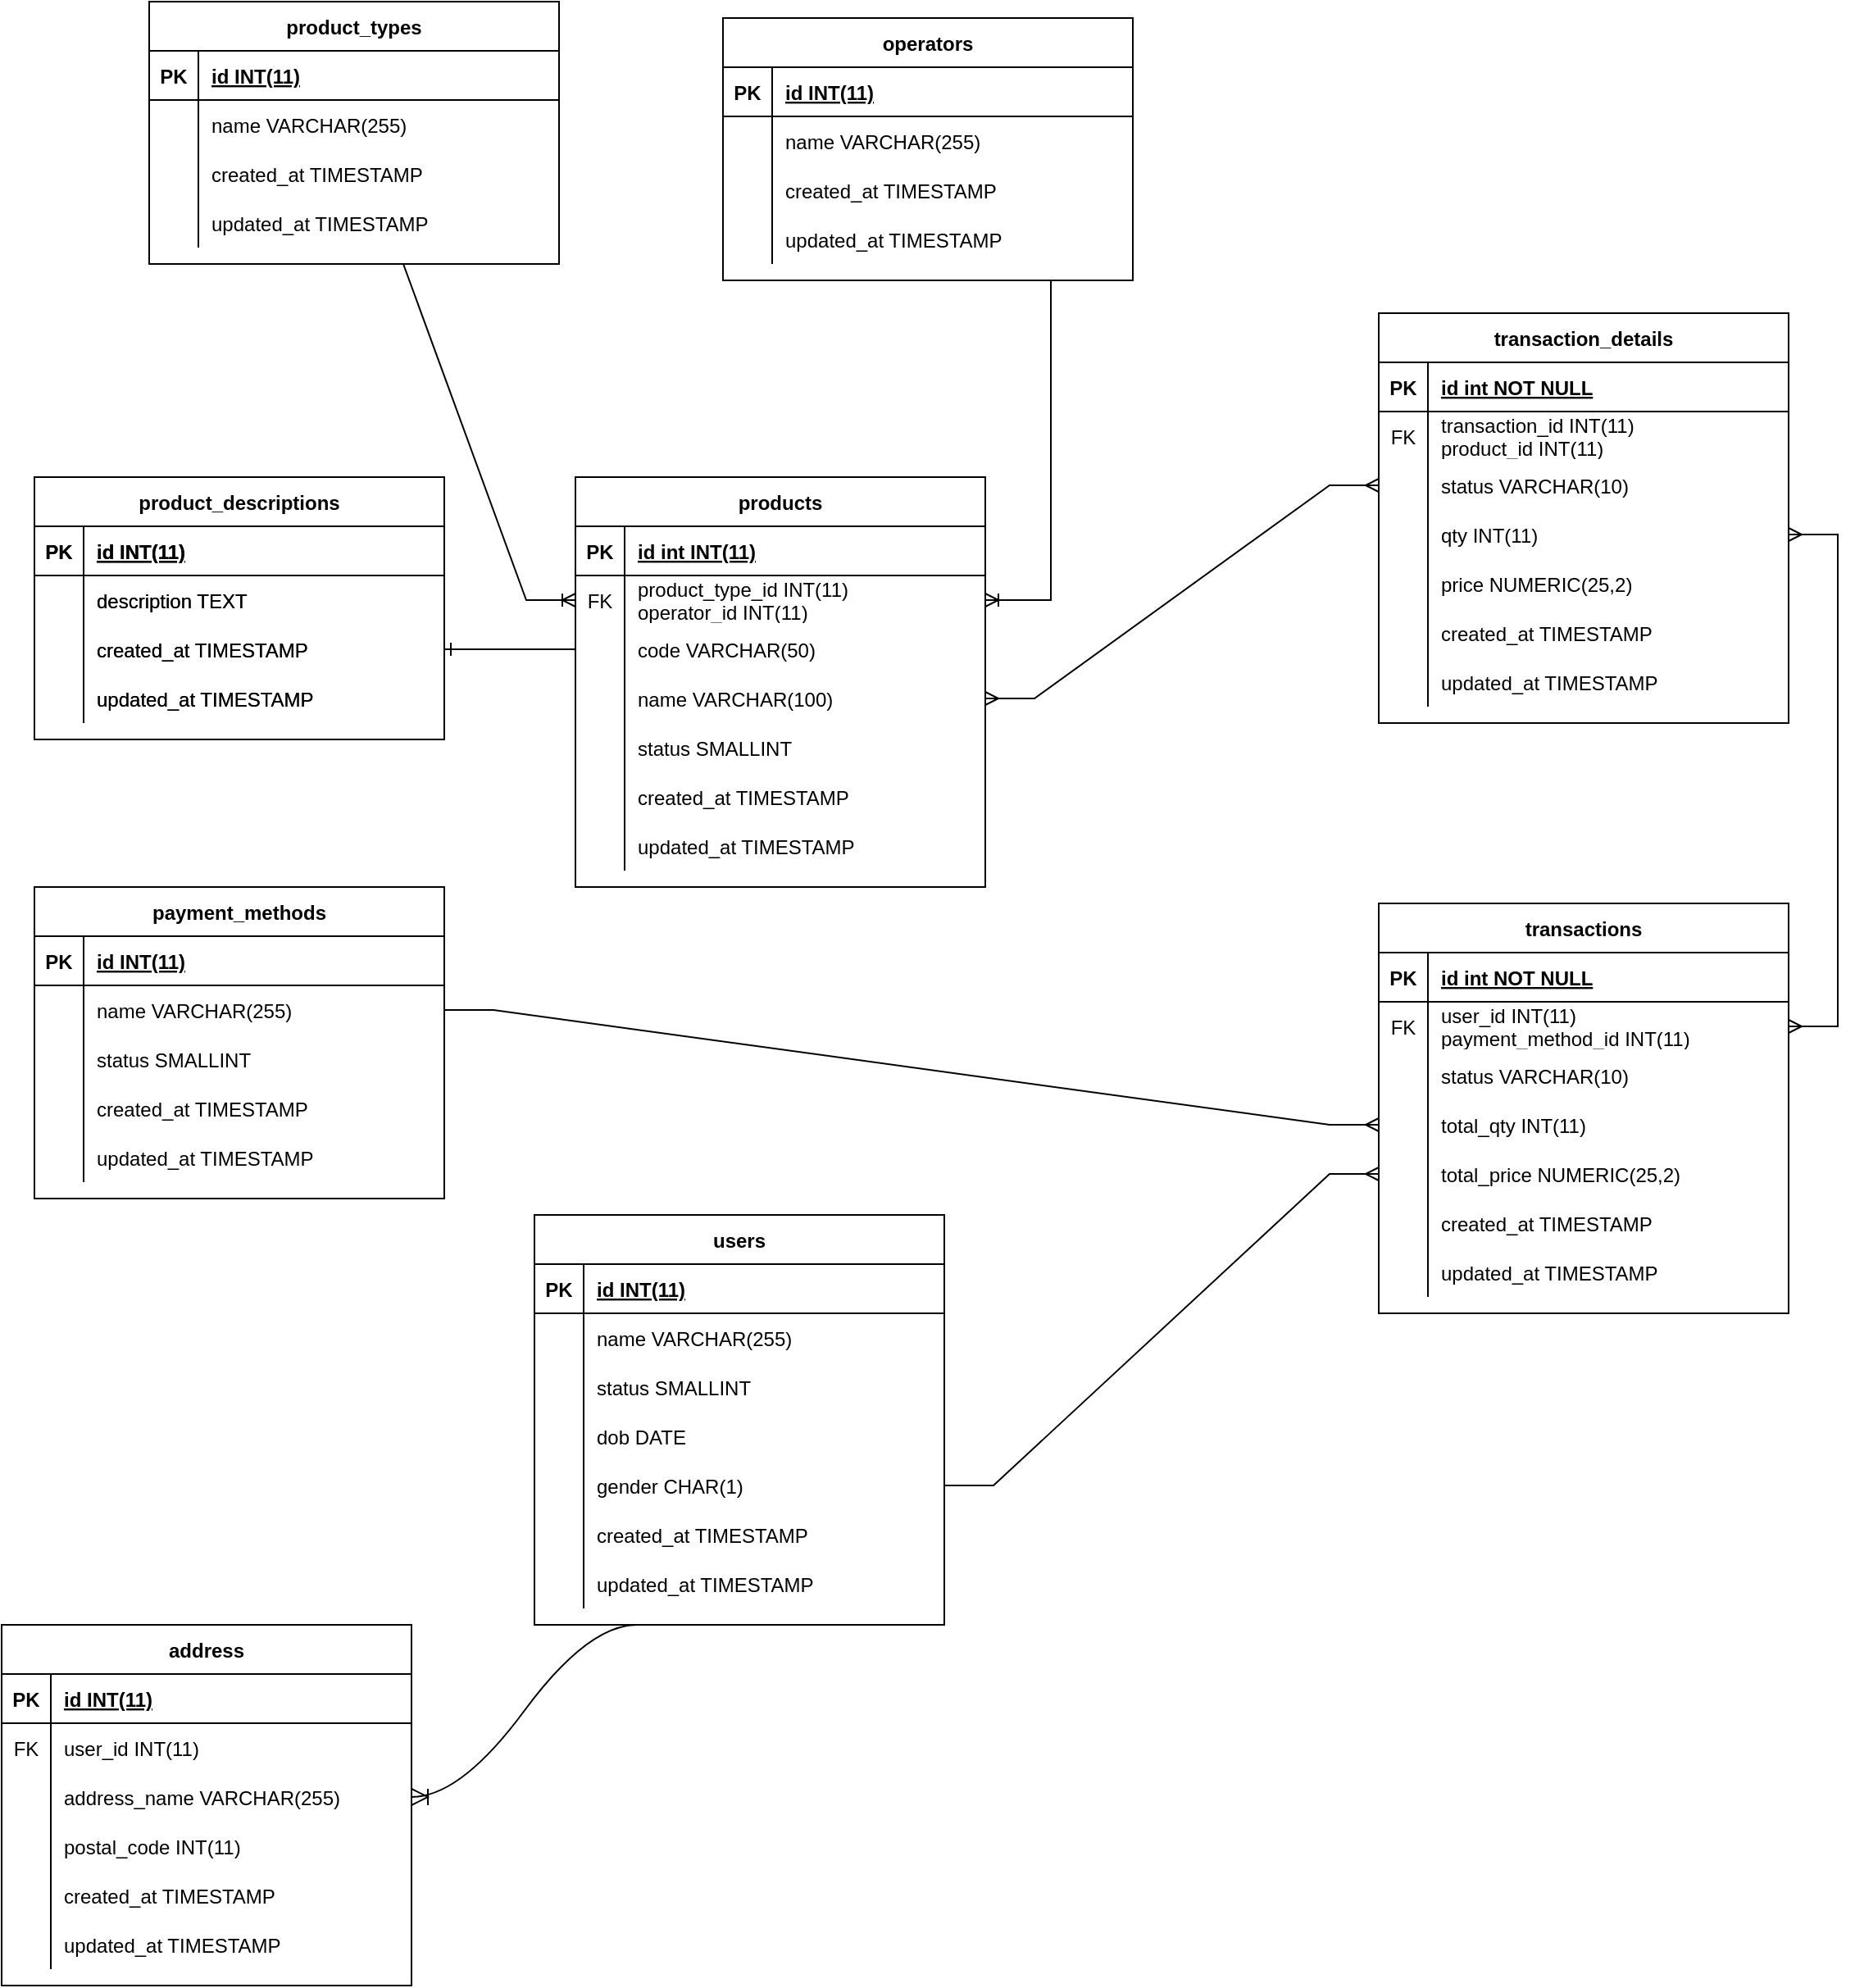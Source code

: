 <mxfile version="21.0.6" type="device"><diagram id="R2lEEEUBdFMjLlhIrx00" name="Page-1"><mxGraphModel dx="2022" dy="2333" grid="1" gridSize="10" guides="1" tooltips="1" connect="1" arrows="1" fold="1" page="1" pageScale="1" pageWidth="850" pageHeight="1100" math="0" shadow="0" extFonts="Permanent Marker^https://fonts.googleapis.com/css?family=Permanent+Marker"><root><mxCell id="0"/><mxCell id="1" parent="0"/><mxCell id="C-vyLk0tnHw3VtMMgP7b-2" value="products" style="shape=table;startSize=30;container=1;collapsible=1;childLayout=tableLayout;fixedRows=1;rowLines=0;fontStyle=1;align=center;resizeLast=1;" parent="1" vertex="1"><mxGeometry x="450" y="120" width="250" height="250" as="geometry"/></mxCell><mxCell id="C-vyLk0tnHw3VtMMgP7b-3" value="" style="shape=partialRectangle;collapsible=0;dropTarget=0;pointerEvents=0;fillColor=none;points=[[0,0.5],[1,0.5]];portConstraint=eastwest;top=0;left=0;right=0;bottom=1;" parent="C-vyLk0tnHw3VtMMgP7b-2" vertex="1"><mxGeometry y="30" width="250" height="30" as="geometry"/></mxCell><mxCell id="C-vyLk0tnHw3VtMMgP7b-4" value="PK" style="shape=partialRectangle;overflow=hidden;connectable=0;fillColor=none;top=0;left=0;bottom=0;right=0;fontStyle=1;" parent="C-vyLk0tnHw3VtMMgP7b-3" vertex="1"><mxGeometry width="30" height="30" as="geometry"><mxRectangle width="30" height="30" as="alternateBounds"/></mxGeometry></mxCell><mxCell id="C-vyLk0tnHw3VtMMgP7b-5" value="id int INT(11)" style="shape=partialRectangle;overflow=hidden;connectable=0;fillColor=none;top=0;left=0;bottom=0;right=0;align=left;spacingLeft=6;fontStyle=5;" parent="C-vyLk0tnHw3VtMMgP7b-3" vertex="1"><mxGeometry x="30" width="220" height="30" as="geometry"><mxRectangle width="220" height="30" as="alternateBounds"/></mxGeometry></mxCell><mxCell id="C-vyLk0tnHw3VtMMgP7b-6" value="" style="shape=partialRectangle;collapsible=0;dropTarget=0;pointerEvents=0;fillColor=none;points=[[0,0.5],[1,0.5]];portConstraint=eastwest;top=0;left=0;right=0;bottom=0;" parent="C-vyLk0tnHw3VtMMgP7b-2" vertex="1"><mxGeometry y="60" width="250" height="30" as="geometry"/></mxCell><mxCell id="C-vyLk0tnHw3VtMMgP7b-7" value="FK" style="shape=partialRectangle;overflow=hidden;connectable=0;fillColor=none;top=0;left=0;bottom=0;right=0;" parent="C-vyLk0tnHw3VtMMgP7b-6" vertex="1"><mxGeometry width="30" height="30" as="geometry"><mxRectangle width="30" height="30" as="alternateBounds"/></mxGeometry></mxCell><mxCell id="C-vyLk0tnHw3VtMMgP7b-8" value="product_type_id INT(11)&#10;operator_id INT(11)" style="shape=partialRectangle;overflow=hidden;connectable=0;fillColor=none;top=0;left=0;bottom=0;right=0;align=left;spacingLeft=6;" parent="C-vyLk0tnHw3VtMMgP7b-6" vertex="1"><mxGeometry x="30" width="220" height="30" as="geometry"><mxRectangle width="220" height="30" as="alternateBounds"/></mxGeometry></mxCell><mxCell id="C-vyLk0tnHw3VtMMgP7b-9" value="" style="shape=partialRectangle;collapsible=0;dropTarget=0;pointerEvents=0;fillColor=none;points=[[0,0.5],[1,0.5]];portConstraint=eastwest;top=0;left=0;right=0;bottom=0;" parent="C-vyLk0tnHw3VtMMgP7b-2" vertex="1"><mxGeometry y="90" width="250" height="30" as="geometry"/></mxCell><mxCell id="C-vyLk0tnHw3VtMMgP7b-10" value="" style="shape=partialRectangle;overflow=hidden;connectable=0;fillColor=none;top=0;left=0;bottom=0;right=0;" parent="C-vyLk0tnHw3VtMMgP7b-9" vertex="1"><mxGeometry width="30" height="30" as="geometry"><mxRectangle width="30" height="30" as="alternateBounds"/></mxGeometry></mxCell><mxCell id="C-vyLk0tnHw3VtMMgP7b-11" value="code VARCHAR(50)" style="shape=partialRectangle;overflow=hidden;connectable=0;fillColor=none;top=0;left=0;bottom=0;right=0;align=left;spacingLeft=6;" parent="C-vyLk0tnHw3VtMMgP7b-9" vertex="1"><mxGeometry x="30" width="220" height="30" as="geometry"><mxRectangle width="220" height="30" as="alternateBounds"/></mxGeometry></mxCell><mxCell id="m63jdXTZW_PygzfZSL4c-1" value="" style="shape=partialRectangle;collapsible=0;dropTarget=0;pointerEvents=0;fillColor=none;points=[[0,0.5],[1,0.5]];portConstraint=eastwest;top=0;left=0;right=0;bottom=0;" parent="C-vyLk0tnHw3VtMMgP7b-2" vertex="1"><mxGeometry y="120" width="250" height="30" as="geometry"/></mxCell><mxCell id="m63jdXTZW_PygzfZSL4c-2" value="" style="shape=partialRectangle;overflow=hidden;connectable=0;fillColor=none;top=0;left=0;bottom=0;right=0;" parent="m63jdXTZW_PygzfZSL4c-1" vertex="1"><mxGeometry width="30" height="30" as="geometry"><mxRectangle width="30" height="30" as="alternateBounds"/></mxGeometry></mxCell><mxCell id="m63jdXTZW_PygzfZSL4c-3" value="name VARCHAR(100)" style="shape=partialRectangle;overflow=hidden;connectable=0;fillColor=none;top=0;left=0;bottom=0;right=0;align=left;spacingLeft=6;" parent="m63jdXTZW_PygzfZSL4c-1" vertex="1"><mxGeometry x="30" width="220" height="30" as="geometry"><mxRectangle width="220" height="30" as="alternateBounds"/></mxGeometry></mxCell><mxCell id="m63jdXTZW_PygzfZSL4c-18" value="" style="shape=partialRectangle;collapsible=0;dropTarget=0;pointerEvents=0;fillColor=none;points=[[0,0.5],[1,0.5]];portConstraint=eastwest;top=0;left=0;right=0;bottom=0;" parent="C-vyLk0tnHw3VtMMgP7b-2" vertex="1"><mxGeometry y="150" width="250" height="30" as="geometry"/></mxCell><mxCell id="m63jdXTZW_PygzfZSL4c-19" value="" style="shape=partialRectangle;overflow=hidden;connectable=0;fillColor=none;top=0;left=0;bottom=0;right=0;" parent="m63jdXTZW_PygzfZSL4c-18" vertex="1"><mxGeometry width="30" height="30" as="geometry"><mxRectangle width="30" height="30" as="alternateBounds"/></mxGeometry></mxCell><mxCell id="m63jdXTZW_PygzfZSL4c-20" value="status SMALLINT" style="shape=partialRectangle;overflow=hidden;connectable=0;fillColor=none;top=0;left=0;bottom=0;right=0;align=left;spacingLeft=6;" parent="m63jdXTZW_PygzfZSL4c-18" vertex="1"><mxGeometry x="30" width="220" height="30" as="geometry"><mxRectangle width="220" height="30" as="alternateBounds"/></mxGeometry></mxCell><mxCell id="m63jdXTZW_PygzfZSL4c-21" value="" style="shape=partialRectangle;collapsible=0;dropTarget=0;pointerEvents=0;fillColor=none;points=[[0,0.5],[1,0.5]];portConstraint=eastwest;top=0;left=0;right=0;bottom=0;" parent="C-vyLk0tnHw3VtMMgP7b-2" vertex="1"><mxGeometry y="180" width="250" height="30" as="geometry"/></mxCell><mxCell id="m63jdXTZW_PygzfZSL4c-22" value="" style="shape=partialRectangle;overflow=hidden;connectable=0;fillColor=none;top=0;left=0;bottom=0;right=0;" parent="m63jdXTZW_PygzfZSL4c-21" vertex="1"><mxGeometry width="30" height="30" as="geometry"><mxRectangle width="30" height="30" as="alternateBounds"/></mxGeometry></mxCell><mxCell id="m63jdXTZW_PygzfZSL4c-23" value="created_at TIMESTAMP" style="shape=partialRectangle;overflow=hidden;connectable=0;fillColor=none;top=0;left=0;bottom=0;right=0;align=left;spacingLeft=6;" parent="m63jdXTZW_PygzfZSL4c-21" vertex="1"><mxGeometry x="30" width="220" height="30" as="geometry"><mxRectangle width="220" height="30" as="alternateBounds"/></mxGeometry></mxCell><mxCell id="WeLAeHyyljzHshndqSkq-86" value="" style="shape=partialRectangle;collapsible=0;dropTarget=0;pointerEvents=0;fillColor=none;points=[[0,0.5],[1,0.5]];portConstraint=eastwest;top=0;left=0;right=0;bottom=0;" parent="C-vyLk0tnHw3VtMMgP7b-2" vertex="1"><mxGeometry y="210" width="250" height="30" as="geometry"/></mxCell><mxCell id="WeLAeHyyljzHshndqSkq-87" value="" style="shape=partialRectangle;overflow=hidden;connectable=0;fillColor=none;top=0;left=0;bottom=0;right=0;" parent="WeLAeHyyljzHshndqSkq-86" vertex="1"><mxGeometry width="30" height="30" as="geometry"><mxRectangle width="30" height="30" as="alternateBounds"/></mxGeometry></mxCell><mxCell id="WeLAeHyyljzHshndqSkq-88" value="updated_at TIMESTAMP" style="shape=partialRectangle;overflow=hidden;connectable=0;fillColor=none;top=0;left=0;bottom=0;right=0;align=left;spacingLeft=6;" parent="WeLAeHyyljzHshndqSkq-86" vertex="1"><mxGeometry x="30" width="220" height="30" as="geometry"><mxRectangle width="220" height="30" as="alternateBounds"/></mxGeometry></mxCell><mxCell id="C-vyLk0tnHw3VtMMgP7b-23" value="product_descriptions" style="shape=table;startSize=30;container=1;collapsible=1;childLayout=tableLayout;fixedRows=1;rowLines=0;fontStyle=1;align=center;resizeLast=1;" parent="1" vertex="1"><mxGeometry x="120" y="120" width="250" height="160" as="geometry"/></mxCell><mxCell id="C-vyLk0tnHw3VtMMgP7b-24" value="" style="shape=partialRectangle;collapsible=0;dropTarget=0;pointerEvents=0;fillColor=none;points=[[0,0.5],[1,0.5]];portConstraint=eastwest;top=0;left=0;right=0;bottom=1;" parent="C-vyLk0tnHw3VtMMgP7b-23" vertex="1"><mxGeometry y="30" width="250" height="30" as="geometry"/></mxCell><mxCell id="C-vyLk0tnHw3VtMMgP7b-25" value="PK" style="shape=partialRectangle;overflow=hidden;connectable=0;fillColor=none;top=0;left=0;bottom=0;right=0;fontStyle=1;" parent="C-vyLk0tnHw3VtMMgP7b-24" vertex="1"><mxGeometry width="30" height="30" as="geometry"><mxRectangle width="30" height="30" as="alternateBounds"/></mxGeometry></mxCell><mxCell id="C-vyLk0tnHw3VtMMgP7b-26" value="id INT(11)" style="shape=partialRectangle;overflow=hidden;connectable=0;fillColor=none;top=0;left=0;bottom=0;right=0;align=left;spacingLeft=6;fontStyle=5;" parent="C-vyLk0tnHw3VtMMgP7b-24" vertex="1"><mxGeometry x="30" width="220" height="30" as="geometry"><mxRectangle width="220" height="30" as="alternateBounds"/></mxGeometry></mxCell><mxCell id="C-vyLk0tnHw3VtMMgP7b-27" value="" style="shape=partialRectangle;collapsible=0;dropTarget=0;pointerEvents=0;fillColor=none;points=[[0,0.5],[1,0.5]];portConstraint=eastwest;top=0;left=0;right=0;bottom=0;" parent="C-vyLk0tnHw3VtMMgP7b-23" vertex="1"><mxGeometry y="60" width="250" height="30" as="geometry"/></mxCell><mxCell id="C-vyLk0tnHw3VtMMgP7b-28" value="" style="shape=partialRectangle;overflow=hidden;connectable=0;fillColor=none;top=0;left=0;bottom=0;right=0;" parent="C-vyLk0tnHw3VtMMgP7b-27" vertex="1"><mxGeometry width="30" height="30" as="geometry"><mxRectangle width="30" height="30" as="alternateBounds"/></mxGeometry></mxCell><mxCell id="C-vyLk0tnHw3VtMMgP7b-29" value="description TEXT" style="shape=partialRectangle;overflow=hidden;connectable=0;fillColor=none;top=0;left=0;bottom=0;right=0;align=left;spacingLeft=6;" parent="C-vyLk0tnHw3VtMMgP7b-27" vertex="1"><mxGeometry x="30" width="220" height="30" as="geometry"><mxRectangle width="220" height="30" as="alternateBounds"/></mxGeometry></mxCell><mxCell id="WeLAeHyyljzHshndqSkq-1" value="" style="shape=partialRectangle;collapsible=0;dropTarget=0;pointerEvents=0;fillColor=none;points=[[0,0.5],[1,0.5]];portConstraint=eastwest;top=0;left=0;right=0;bottom=0;" parent="C-vyLk0tnHw3VtMMgP7b-23" vertex="1"><mxGeometry y="90" width="250" height="30" as="geometry"/></mxCell><mxCell id="WeLAeHyyljzHshndqSkq-2" value="" style="shape=partialRectangle;overflow=hidden;connectable=0;fillColor=none;top=0;left=0;bottom=0;right=0;" parent="WeLAeHyyljzHshndqSkq-1" vertex="1"><mxGeometry width="30" height="30" as="geometry"><mxRectangle width="30" height="30" as="alternateBounds"/></mxGeometry></mxCell><mxCell id="WeLAeHyyljzHshndqSkq-3" value="created_at TIMESTAMP" style="shape=partialRectangle;overflow=hidden;connectable=0;fillColor=none;top=0;left=0;bottom=0;right=0;align=left;spacingLeft=6;" parent="WeLAeHyyljzHshndqSkq-1" vertex="1"><mxGeometry x="30" width="220" height="30" as="geometry"><mxRectangle width="220" height="30" as="alternateBounds"/></mxGeometry></mxCell><mxCell id="WeLAeHyyljzHshndqSkq-4" value="" style="shape=partialRectangle;collapsible=0;dropTarget=0;pointerEvents=0;fillColor=none;points=[[0,0.5],[1,0.5]];portConstraint=eastwest;top=0;left=0;right=0;bottom=0;" parent="C-vyLk0tnHw3VtMMgP7b-23" vertex="1"><mxGeometry y="120" width="250" height="30" as="geometry"/></mxCell><mxCell id="WeLAeHyyljzHshndqSkq-5" value="" style="shape=partialRectangle;overflow=hidden;connectable=0;fillColor=none;top=0;left=0;bottom=0;right=0;" parent="WeLAeHyyljzHshndqSkq-4" vertex="1"><mxGeometry width="30" height="30" as="geometry"><mxRectangle width="30" height="30" as="alternateBounds"/></mxGeometry></mxCell><mxCell id="WeLAeHyyljzHshndqSkq-6" value="updated_at TIMESTAMP" style="shape=partialRectangle;overflow=hidden;connectable=0;fillColor=none;top=0;left=0;bottom=0;right=0;align=left;spacingLeft=6;" parent="WeLAeHyyljzHshndqSkq-4" vertex="1"><mxGeometry x="30" width="220" height="30" as="geometry"><mxRectangle width="220" height="30" as="alternateBounds"/></mxGeometry></mxCell><mxCell id="WeLAeHyyljzHshndqSkq-8" value="" style="edgeStyle=entityRelationEdgeStyle;fontSize=12;html=1;endArrow=ERone;endFill=1;rounded=0;exitX=0;exitY=0.5;exitDx=0;exitDy=0;entryX=1;entryY=0.5;entryDx=0;entryDy=0;" parent="1" source="C-vyLk0tnHw3VtMMgP7b-9" target="WeLAeHyyljzHshndqSkq-1" edge="1"><mxGeometry width="100" height="100" relative="1" as="geometry"><mxPoint x="370" y="340" as="sourcePoint"/><mxPoint x="470" y="240" as="targetPoint"/></mxGeometry></mxCell><mxCell id="WeLAeHyyljzHshndqSkq-9" value="product_types" style="shape=table;startSize=30;container=1;collapsible=1;childLayout=tableLayout;fixedRows=1;rowLines=0;fontStyle=1;align=center;resizeLast=1;" parent="1" vertex="1"><mxGeometry x="190" y="-170" width="250" height="160" as="geometry"/></mxCell><mxCell id="WeLAeHyyljzHshndqSkq-10" value="" style="shape=partialRectangle;collapsible=0;dropTarget=0;pointerEvents=0;fillColor=none;points=[[0,0.5],[1,0.5]];portConstraint=eastwest;top=0;left=0;right=0;bottom=1;" parent="WeLAeHyyljzHshndqSkq-9" vertex="1"><mxGeometry y="30" width="250" height="30" as="geometry"/></mxCell><mxCell id="WeLAeHyyljzHshndqSkq-11" value="PK" style="shape=partialRectangle;overflow=hidden;connectable=0;fillColor=none;top=0;left=0;bottom=0;right=0;fontStyle=1;" parent="WeLAeHyyljzHshndqSkq-10" vertex="1"><mxGeometry width="30" height="30" as="geometry"><mxRectangle width="30" height="30" as="alternateBounds"/></mxGeometry></mxCell><mxCell id="WeLAeHyyljzHshndqSkq-12" value="id INT(11)" style="shape=partialRectangle;overflow=hidden;connectable=0;fillColor=none;top=0;left=0;bottom=0;right=0;align=left;spacingLeft=6;fontStyle=5;" parent="WeLAeHyyljzHshndqSkq-10" vertex="1"><mxGeometry x="30" width="220" height="30" as="geometry"><mxRectangle width="220" height="30" as="alternateBounds"/></mxGeometry></mxCell><mxCell id="WeLAeHyyljzHshndqSkq-13" value="" style="shape=partialRectangle;collapsible=0;dropTarget=0;pointerEvents=0;fillColor=none;points=[[0,0.5],[1,0.5]];portConstraint=eastwest;top=0;left=0;right=0;bottom=0;" parent="WeLAeHyyljzHshndqSkq-9" vertex="1"><mxGeometry y="60" width="250" height="30" as="geometry"/></mxCell><mxCell id="WeLAeHyyljzHshndqSkq-14" value="" style="shape=partialRectangle;overflow=hidden;connectable=0;fillColor=none;top=0;left=0;bottom=0;right=0;" parent="WeLAeHyyljzHshndqSkq-13" vertex="1"><mxGeometry width="30" height="30" as="geometry"><mxRectangle width="30" height="30" as="alternateBounds"/></mxGeometry></mxCell><mxCell id="WeLAeHyyljzHshndqSkq-15" value="name VARCHAR(255)" style="shape=partialRectangle;overflow=hidden;connectable=0;fillColor=none;top=0;left=0;bottom=0;right=0;align=left;spacingLeft=6;" parent="WeLAeHyyljzHshndqSkq-13" vertex="1"><mxGeometry x="30" width="220" height="30" as="geometry"><mxRectangle width="220" height="30" as="alternateBounds"/></mxGeometry></mxCell><mxCell id="WeLAeHyyljzHshndqSkq-16" value="" style="shape=partialRectangle;collapsible=0;dropTarget=0;pointerEvents=0;fillColor=none;points=[[0,0.5],[1,0.5]];portConstraint=eastwest;top=0;left=0;right=0;bottom=0;" parent="WeLAeHyyljzHshndqSkq-9" vertex="1"><mxGeometry y="90" width="250" height="30" as="geometry"/></mxCell><mxCell id="WeLAeHyyljzHshndqSkq-17" value="" style="shape=partialRectangle;overflow=hidden;connectable=0;fillColor=none;top=0;left=0;bottom=0;right=0;" parent="WeLAeHyyljzHshndqSkq-16" vertex="1"><mxGeometry width="30" height="30" as="geometry"><mxRectangle width="30" height="30" as="alternateBounds"/></mxGeometry></mxCell><mxCell id="WeLAeHyyljzHshndqSkq-18" value="created_at TIMESTAMP" style="shape=partialRectangle;overflow=hidden;connectable=0;fillColor=none;top=0;left=0;bottom=0;right=0;align=left;spacingLeft=6;" parent="WeLAeHyyljzHshndqSkq-16" vertex="1"><mxGeometry x="30" width="220" height="30" as="geometry"><mxRectangle width="220" height="30" as="alternateBounds"/></mxGeometry></mxCell><mxCell id="WeLAeHyyljzHshndqSkq-19" value="" style="shape=partialRectangle;collapsible=0;dropTarget=0;pointerEvents=0;fillColor=none;points=[[0,0.5],[1,0.5]];portConstraint=eastwest;top=0;left=0;right=0;bottom=0;" parent="WeLAeHyyljzHshndqSkq-9" vertex="1"><mxGeometry y="120" width="250" height="30" as="geometry"/></mxCell><mxCell id="WeLAeHyyljzHshndqSkq-20" value="" style="shape=partialRectangle;overflow=hidden;connectable=0;fillColor=none;top=0;left=0;bottom=0;right=0;" parent="WeLAeHyyljzHshndqSkq-19" vertex="1"><mxGeometry width="30" height="30" as="geometry"><mxRectangle width="30" height="30" as="alternateBounds"/></mxGeometry></mxCell><mxCell id="WeLAeHyyljzHshndqSkq-21" value="updated_at TIMESTAMP" style="shape=partialRectangle;overflow=hidden;connectable=0;fillColor=none;top=0;left=0;bottom=0;right=0;align=left;spacingLeft=6;" parent="WeLAeHyyljzHshndqSkq-19" vertex="1"><mxGeometry x="30" width="220" height="30" as="geometry"><mxRectangle width="220" height="30" as="alternateBounds"/></mxGeometry></mxCell><mxCell id="WeLAeHyyljzHshndqSkq-24" value="" style="edgeStyle=entityRelationEdgeStyle;fontSize=12;html=1;endArrow=ERoneToMany;rounded=0;entryX=0;entryY=0.5;entryDx=0;entryDy=0;exitX=0.5;exitY=1;exitDx=0;exitDy=0;" parent="1" source="WeLAeHyyljzHshndqSkq-9" target="C-vyLk0tnHw3VtMMgP7b-6" edge="1"><mxGeometry width="100" height="100" relative="1" as="geometry"><mxPoint x="390" y="40" as="sourcePoint"/><mxPoint x="620" y="100" as="targetPoint"/></mxGeometry></mxCell><mxCell id="WeLAeHyyljzHshndqSkq-26" value="operators" style="shape=table;startSize=30;container=1;collapsible=1;childLayout=tableLayout;fixedRows=1;rowLines=0;fontStyle=1;align=center;resizeLast=1;" parent="1" vertex="1"><mxGeometry x="540" y="-160" width="250" height="160" as="geometry"/></mxCell><mxCell id="WeLAeHyyljzHshndqSkq-27" value="" style="shape=partialRectangle;collapsible=0;dropTarget=0;pointerEvents=0;fillColor=none;points=[[0,0.5],[1,0.5]];portConstraint=eastwest;top=0;left=0;right=0;bottom=1;" parent="WeLAeHyyljzHshndqSkq-26" vertex="1"><mxGeometry y="30" width="250" height="30" as="geometry"/></mxCell><mxCell id="WeLAeHyyljzHshndqSkq-28" value="PK" style="shape=partialRectangle;overflow=hidden;connectable=0;fillColor=none;top=0;left=0;bottom=0;right=0;fontStyle=1;" parent="WeLAeHyyljzHshndqSkq-27" vertex="1"><mxGeometry width="30" height="30" as="geometry"><mxRectangle width="30" height="30" as="alternateBounds"/></mxGeometry></mxCell><mxCell id="WeLAeHyyljzHshndqSkq-29" value="id INT(11)" style="shape=partialRectangle;overflow=hidden;connectable=0;fillColor=none;top=0;left=0;bottom=0;right=0;align=left;spacingLeft=6;fontStyle=5;" parent="WeLAeHyyljzHshndqSkq-27" vertex="1"><mxGeometry x="30" width="220" height="30" as="geometry"><mxRectangle width="220" height="30" as="alternateBounds"/></mxGeometry></mxCell><mxCell id="WeLAeHyyljzHshndqSkq-30" value="" style="shape=partialRectangle;collapsible=0;dropTarget=0;pointerEvents=0;fillColor=none;points=[[0,0.5],[1,0.5]];portConstraint=eastwest;top=0;left=0;right=0;bottom=0;" parent="WeLAeHyyljzHshndqSkq-26" vertex="1"><mxGeometry y="60" width="250" height="30" as="geometry"/></mxCell><mxCell id="WeLAeHyyljzHshndqSkq-31" value="" style="shape=partialRectangle;overflow=hidden;connectable=0;fillColor=none;top=0;left=0;bottom=0;right=0;" parent="WeLAeHyyljzHshndqSkq-30" vertex="1"><mxGeometry width="30" height="30" as="geometry"><mxRectangle width="30" height="30" as="alternateBounds"/></mxGeometry></mxCell><mxCell id="WeLAeHyyljzHshndqSkq-32" value="name VARCHAR(255)" style="shape=partialRectangle;overflow=hidden;connectable=0;fillColor=none;top=0;left=0;bottom=0;right=0;align=left;spacingLeft=6;" parent="WeLAeHyyljzHshndqSkq-30" vertex="1"><mxGeometry x="30" width="220" height="30" as="geometry"><mxRectangle width="220" height="30" as="alternateBounds"/></mxGeometry></mxCell><mxCell id="WeLAeHyyljzHshndqSkq-33" value="" style="shape=partialRectangle;collapsible=0;dropTarget=0;pointerEvents=0;fillColor=none;points=[[0,0.5],[1,0.5]];portConstraint=eastwest;top=0;left=0;right=0;bottom=0;" parent="WeLAeHyyljzHshndqSkq-26" vertex="1"><mxGeometry y="90" width="250" height="30" as="geometry"/></mxCell><mxCell id="WeLAeHyyljzHshndqSkq-34" value="" style="shape=partialRectangle;overflow=hidden;connectable=0;fillColor=none;top=0;left=0;bottom=0;right=0;" parent="WeLAeHyyljzHshndqSkq-33" vertex="1"><mxGeometry width="30" height="30" as="geometry"><mxRectangle width="30" height="30" as="alternateBounds"/></mxGeometry></mxCell><mxCell id="WeLAeHyyljzHshndqSkq-35" value="created_at TIMESTAMP" style="shape=partialRectangle;overflow=hidden;connectable=0;fillColor=none;top=0;left=0;bottom=0;right=0;align=left;spacingLeft=6;" parent="WeLAeHyyljzHshndqSkq-33" vertex="1"><mxGeometry x="30" width="220" height="30" as="geometry"><mxRectangle width="220" height="30" as="alternateBounds"/></mxGeometry></mxCell><mxCell id="WeLAeHyyljzHshndqSkq-36" value="" style="shape=partialRectangle;collapsible=0;dropTarget=0;pointerEvents=0;fillColor=none;points=[[0,0.5],[1,0.5]];portConstraint=eastwest;top=0;left=0;right=0;bottom=0;" parent="WeLAeHyyljzHshndqSkq-26" vertex="1"><mxGeometry y="120" width="250" height="30" as="geometry"/></mxCell><mxCell id="WeLAeHyyljzHshndqSkq-37" value="" style="shape=partialRectangle;overflow=hidden;connectable=0;fillColor=none;top=0;left=0;bottom=0;right=0;" parent="WeLAeHyyljzHshndqSkq-36" vertex="1"><mxGeometry width="30" height="30" as="geometry"><mxRectangle width="30" height="30" as="alternateBounds"/></mxGeometry></mxCell><mxCell id="WeLAeHyyljzHshndqSkq-38" value="updated_at TIMESTAMP" style="shape=partialRectangle;overflow=hidden;connectable=0;fillColor=none;top=0;left=0;bottom=0;right=0;align=left;spacingLeft=6;" parent="WeLAeHyyljzHshndqSkq-36" vertex="1"><mxGeometry x="30" width="220" height="30" as="geometry"><mxRectangle width="220" height="30" as="alternateBounds"/></mxGeometry></mxCell><mxCell id="WeLAeHyyljzHshndqSkq-39" value="" style="edgeStyle=entityRelationEdgeStyle;fontSize=12;html=1;endArrow=ERoneToMany;rounded=0;entryX=1;entryY=0.5;entryDx=0;entryDy=0;" parent="1" target="C-vyLk0tnHw3VtMMgP7b-6" edge="1"><mxGeometry width="100" height="100" relative="1" as="geometry"><mxPoint x="710" as="sourcePoint"/><mxPoint x="550" y="40" as="targetPoint"/></mxGeometry></mxCell><mxCell id="WeLAeHyyljzHshndqSkq-40" value="transactions" style="shape=table;startSize=30;container=1;collapsible=1;childLayout=tableLayout;fixedRows=1;rowLines=0;fontStyle=1;align=center;resizeLast=1;" parent="1" vertex="1"><mxGeometry x="940" y="380" width="250" height="250" as="geometry"/></mxCell><mxCell id="WeLAeHyyljzHshndqSkq-41" value="" style="shape=partialRectangle;collapsible=0;dropTarget=0;pointerEvents=0;fillColor=none;points=[[0,0.5],[1,0.5]];portConstraint=eastwest;top=0;left=0;right=0;bottom=1;" parent="WeLAeHyyljzHshndqSkq-40" vertex="1"><mxGeometry y="30" width="250" height="30" as="geometry"/></mxCell><mxCell id="WeLAeHyyljzHshndqSkq-42" value="PK" style="shape=partialRectangle;overflow=hidden;connectable=0;fillColor=none;top=0;left=0;bottom=0;right=0;fontStyle=1;" parent="WeLAeHyyljzHshndqSkq-41" vertex="1"><mxGeometry width="30" height="30" as="geometry"><mxRectangle width="30" height="30" as="alternateBounds"/></mxGeometry></mxCell><mxCell id="WeLAeHyyljzHshndqSkq-43" value="id int NOT NULL" style="shape=partialRectangle;overflow=hidden;connectable=0;fillColor=none;top=0;left=0;bottom=0;right=0;align=left;spacingLeft=6;fontStyle=5;" parent="WeLAeHyyljzHshndqSkq-41" vertex="1"><mxGeometry x="30" width="220" height="30" as="geometry"><mxRectangle width="220" height="30" as="alternateBounds"/></mxGeometry></mxCell><mxCell id="WeLAeHyyljzHshndqSkq-44" value="" style="shape=partialRectangle;collapsible=0;dropTarget=0;pointerEvents=0;fillColor=none;points=[[0,0.5],[1,0.5]];portConstraint=eastwest;top=0;left=0;right=0;bottom=0;" parent="WeLAeHyyljzHshndqSkq-40" vertex="1"><mxGeometry y="60" width="250" height="30" as="geometry"/></mxCell><mxCell id="WeLAeHyyljzHshndqSkq-45" value="FK" style="shape=partialRectangle;overflow=hidden;connectable=0;fillColor=none;top=0;left=0;bottom=0;right=0;" parent="WeLAeHyyljzHshndqSkq-44" vertex="1"><mxGeometry width="30" height="30" as="geometry"><mxRectangle width="30" height="30" as="alternateBounds"/></mxGeometry></mxCell><mxCell id="WeLAeHyyljzHshndqSkq-46" value="user_id INT(11)&#10;payment_method_id INT(11)" style="shape=partialRectangle;overflow=hidden;connectable=0;fillColor=none;top=0;left=0;bottom=0;right=0;align=left;spacingLeft=6;" parent="WeLAeHyyljzHshndqSkq-44" vertex="1"><mxGeometry x="30" width="220" height="30" as="geometry"><mxRectangle width="220" height="30" as="alternateBounds"/></mxGeometry></mxCell><mxCell id="WeLAeHyyljzHshndqSkq-47" value="" style="shape=partialRectangle;collapsible=0;dropTarget=0;pointerEvents=0;fillColor=none;points=[[0,0.5],[1,0.5]];portConstraint=eastwest;top=0;left=0;right=0;bottom=0;" parent="WeLAeHyyljzHshndqSkq-40" vertex="1"><mxGeometry y="90" width="250" height="30" as="geometry"/></mxCell><mxCell id="WeLAeHyyljzHshndqSkq-48" value="" style="shape=partialRectangle;overflow=hidden;connectable=0;fillColor=none;top=0;left=0;bottom=0;right=0;" parent="WeLAeHyyljzHshndqSkq-47" vertex="1"><mxGeometry width="30" height="30" as="geometry"><mxRectangle width="30" height="30" as="alternateBounds"/></mxGeometry></mxCell><mxCell id="WeLAeHyyljzHshndqSkq-49" value="status VARCHAR(10)" style="shape=partialRectangle;overflow=hidden;connectable=0;fillColor=none;top=0;left=0;bottom=0;right=0;align=left;spacingLeft=6;" parent="WeLAeHyyljzHshndqSkq-47" vertex="1"><mxGeometry x="30" width="220" height="30" as="geometry"><mxRectangle width="220" height="30" as="alternateBounds"/></mxGeometry></mxCell><mxCell id="WeLAeHyyljzHshndqSkq-59" value="" style="shape=partialRectangle;collapsible=0;dropTarget=0;pointerEvents=0;fillColor=none;points=[[0,0.5],[1,0.5]];portConstraint=eastwest;top=0;left=0;right=0;bottom=0;" parent="WeLAeHyyljzHshndqSkq-40" vertex="1"><mxGeometry y="120" width="250" height="30" as="geometry"/></mxCell><mxCell id="WeLAeHyyljzHshndqSkq-60" value="" style="shape=partialRectangle;overflow=hidden;connectable=0;fillColor=none;top=0;left=0;bottom=0;right=0;" parent="WeLAeHyyljzHshndqSkq-59" vertex="1"><mxGeometry width="30" height="30" as="geometry"><mxRectangle width="30" height="30" as="alternateBounds"/></mxGeometry></mxCell><mxCell id="WeLAeHyyljzHshndqSkq-61" value="total_qty INT(11)" style="shape=partialRectangle;overflow=hidden;connectable=0;fillColor=none;top=0;left=0;bottom=0;right=0;align=left;spacingLeft=6;" parent="WeLAeHyyljzHshndqSkq-59" vertex="1"><mxGeometry x="30" width="220" height="30" as="geometry"><mxRectangle width="220" height="30" as="alternateBounds"/></mxGeometry></mxCell><mxCell id="WeLAeHyyljzHshndqSkq-50" value="" style="shape=partialRectangle;collapsible=0;dropTarget=0;pointerEvents=0;fillColor=none;points=[[0,0.5],[1,0.5]];portConstraint=eastwest;top=0;left=0;right=0;bottom=0;" parent="WeLAeHyyljzHshndqSkq-40" vertex="1"><mxGeometry y="150" width="250" height="30" as="geometry"/></mxCell><mxCell id="WeLAeHyyljzHshndqSkq-51" value="" style="shape=partialRectangle;overflow=hidden;connectable=0;fillColor=none;top=0;left=0;bottom=0;right=0;" parent="WeLAeHyyljzHshndqSkq-50" vertex="1"><mxGeometry width="30" height="30" as="geometry"><mxRectangle width="30" height="30" as="alternateBounds"/></mxGeometry></mxCell><mxCell id="WeLAeHyyljzHshndqSkq-52" value="total_price NUMERIC(25,2)" style="shape=partialRectangle;overflow=hidden;connectable=0;fillColor=none;top=0;left=0;bottom=0;right=0;align=left;spacingLeft=6;" parent="WeLAeHyyljzHshndqSkq-50" vertex="1"><mxGeometry x="30" width="220" height="30" as="geometry"><mxRectangle width="220" height="30" as="alternateBounds"/></mxGeometry></mxCell><mxCell id="WeLAeHyyljzHshndqSkq-53" value="" style="shape=partialRectangle;collapsible=0;dropTarget=0;pointerEvents=0;fillColor=none;points=[[0,0.5],[1,0.5]];portConstraint=eastwest;top=0;left=0;right=0;bottom=0;" parent="WeLAeHyyljzHshndqSkq-40" vertex="1"><mxGeometry y="180" width="250" height="30" as="geometry"/></mxCell><mxCell id="WeLAeHyyljzHshndqSkq-54" value="" style="shape=partialRectangle;overflow=hidden;connectable=0;fillColor=none;top=0;left=0;bottom=0;right=0;" parent="WeLAeHyyljzHshndqSkq-53" vertex="1"><mxGeometry width="30" height="30" as="geometry"><mxRectangle width="30" height="30" as="alternateBounds"/></mxGeometry></mxCell><mxCell id="WeLAeHyyljzHshndqSkq-55" value="created_at TIMESTAMP" style="shape=partialRectangle;overflow=hidden;connectable=0;fillColor=none;top=0;left=0;bottom=0;right=0;align=left;spacingLeft=6;" parent="WeLAeHyyljzHshndqSkq-53" vertex="1"><mxGeometry x="30" width="220" height="30" as="geometry"><mxRectangle width="220" height="30" as="alternateBounds"/></mxGeometry></mxCell><mxCell id="WeLAeHyyljzHshndqSkq-56" value="" style="shape=partialRectangle;collapsible=0;dropTarget=0;pointerEvents=0;fillColor=none;points=[[0,0.5],[1,0.5]];portConstraint=eastwest;top=0;left=0;right=0;bottom=0;" parent="WeLAeHyyljzHshndqSkq-40" vertex="1"><mxGeometry y="210" width="250" height="30" as="geometry"/></mxCell><mxCell id="WeLAeHyyljzHshndqSkq-57" value="" style="shape=partialRectangle;overflow=hidden;connectable=0;fillColor=none;top=0;left=0;bottom=0;right=0;" parent="WeLAeHyyljzHshndqSkq-56" vertex="1"><mxGeometry width="30" height="30" as="geometry"><mxRectangle width="30" height="30" as="alternateBounds"/></mxGeometry></mxCell><mxCell id="WeLAeHyyljzHshndqSkq-58" value="updated_at TIMESTAMP" style="shape=partialRectangle;overflow=hidden;connectable=0;fillColor=none;top=0;left=0;bottom=0;right=0;align=left;spacingLeft=6;" parent="WeLAeHyyljzHshndqSkq-56" vertex="1"><mxGeometry x="30" width="220" height="30" as="geometry"><mxRectangle width="220" height="30" as="alternateBounds"/></mxGeometry></mxCell><mxCell id="WeLAeHyyljzHshndqSkq-68" value="product_descriptions" style="shape=table;startSize=30;container=1;collapsible=1;childLayout=tableLayout;fixedRows=1;rowLines=0;fontStyle=1;align=center;resizeLast=1;" parent="1" vertex="1"><mxGeometry x="120" y="120" width="250" height="160" as="geometry"/></mxCell><mxCell id="WeLAeHyyljzHshndqSkq-69" value="" style="shape=partialRectangle;collapsible=0;dropTarget=0;pointerEvents=0;fillColor=none;points=[[0,0.5],[1,0.5]];portConstraint=eastwest;top=0;left=0;right=0;bottom=1;" parent="WeLAeHyyljzHshndqSkq-68" vertex="1"><mxGeometry y="30" width="250" height="30" as="geometry"/></mxCell><mxCell id="WeLAeHyyljzHshndqSkq-70" value="PK" style="shape=partialRectangle;overflow=hidden;connectable=0;fillColor=none;top=0;left=0;bottom=0;right=0;fontStyle=1;" parent="WeLAeHyyljzHshndqSkq-69" vertex="1"><mxGeometry width="30" height="30" as="geometry"><mxRectangle width="30" height="30" as="alternateBounds"/></mxGeometry></mxCell><mxCell id="WeLAeHyyljzHshndqSkq-71" value="id INT(11)" style="shape=partialRectangle;overflow=hidden;connectable=0;fillColor=none;top=0;left=0;bottom=0;right=0;align=left;spacingLeft=6;fontStyle=5;" parent="WeLAeHyyljzHshndqSkq-69" vertex="1"><mxGeometry x="30" width="220" height="30" as="geometry"><mxRectangle width="220" height="30" as="alternateBounds"/></mxGeometry></mxCell><mxCell id="WeLAeHyyljzHshndqSkq-72" value="" style="shape=partialRectangle;collapsible=0;dropTarget=0;pointerEvents=0;fillColor=none;points=[[0,0.5],[1,0.5]];portConstraint=eastwest;top=0;left=0;right=0;bottom=0;" parent="WeLAeHyyljzHshndqSkq-68" vertex="1"><mxGeometry y="60" width="250" height="30" as="geometry"/></mxCell><mxCell id="WeLAeHyyljzHshndqSkq-73" value="" style="shape=partialRectangle;overflow=hidden;connectable=0;fillColor=none;top=0;left=0;bottom=0;right=0;" parent="WeLAeHyyljzHshndqSkq-72" vertex="1"><mxGeometry width="30" height="30" as="geometry"><mxRectangle width="30" height="30" as="alternateBounds"/></mxGeometry></mxCell><mxCell id="WeLAeHyyljzHshndqSkq-74" value="description TEXT" style="shape=partialRectangle;overflow=hidden;connectable=0;fillColor=none;top=0;left=0;bottom=0;right=0;align=left;spacingLeft=6;" parent="WeLAeHyyljzHshndqSkq-72" vertex="1"><mxGeometry x="30" width="220" height="30" as="geometry"><mxRectangle width="220" height="30" as="alternateBounds"/></mxGeometry></mxCell><mxCell id="WeLAeHyyljzHshndqSkq-75" value="" style="shape=partialRectangle;collapsible=0;dropTarget=0;pointerEvents=0;fillColor=none;points=[[0,0.5],[1,0.5]];portConstraint=eastwest;top=0;left=0;right=0;bottom=0;" parent="WeLAeHyyljzHshndqSkq-68" vertex="1"><mxGeometry y="90" width="250" height="30" as="geometry"/></mxCell><mxCell id="WeLAeHyyljzHshndqSkq-76" value="" style="shape=partialRectangle;overflow=hidden;connectable=0;fillColor=none;top=0;left=0;bottom=0;right=0;" parent="WeLAeHyyljzHshndqSkq-75" vertex="1"><mxGeometry width="30" height="30" as="geometry"><mxRectangle width="30" height="30" as="alternateBounds"/></mxGeometry></mxCell><mxCell id="WeLAeHyyljzHshndqSkq-77" value="created_at TIMESTAMP" style="shape=partialRectangle;overflow=hidden;connectable=0;fillColor=none;top=0;left=0;bottom=0;right=0;align=left;spacingLeft=6;" parent="WeLAeHyyljzHshndqSkq-75" vertex="1"><mxGeometry x="30" width="220" height="30" as="geometry"><mxRectangle width="220" height="30" as="alternateBounds"/></mxGeometry></mxCell><mxCell id="WeLAeHyyljzHshndqSkq-78" value="" style="shape=partialRectangle;collapsible=0;dropTarget=0;pointerEvents=0;fillColor=none;points=[[0,0.5],[1,0.5]];portConstraint=eastwest;top=0;left=0;right=0;bottom=0;" parent="WeLAeHyyljzHshndqSkq-68" vertex="1"><mxGeometry y="120" width="250" height="30" as="geometry"/></mxCell><mxCell id="WeLAeHyyljzHshndqSkq-79" value="" style="shape=partialRectangle;overflow=hidden;connectable=0;fillColor=none;top=0;left=0;bottom=0;right=0;" parent="WeLAeHyyljzHshndqSkq-78" vertex="1"><mxGeometry width="30" height="30" as="geometry"><mxRectangle width="30" height="30" as="alternateBounds"/></mxGeometry></mxCell><mxCell id="WeLAeHyyljzHshndqSkq-80" value="updated_at TIMESTAMP" style="shape=partialRectangle;overflow=hidden;connectable=0;fillColor=none;top=0;left=0;bottom=0;right=0;align=left;spacingLeft=6;" parent="WeLAeHyyljzHshndqSkq-78" vertex="1"><mxGeometry x="30" width="220" height="30" as="geometry"><mxRectangle width="220" height="30" as="alternateBounds"/></mxGeometry></mxCell><mxCell id="WeLAeHyyljzHshndqSkq-89" value="payment_methods" style="shape=table;startSize=30;container=1;collapsible=1;childLayout=tableLayout;fixedRows=1;rowLines=0;fontStyle=1;align=center;resizeLast=1;" parent="1" vertex="1"><mxGeometry x="120" y="370" width="250" height="190" as="geometry"/></mxCell><mxCell id="WeLAeHyyljzHshndqSkq-90" value="" style="shape=partialRectangle;collapsible=0;dropTarget=0;pointerEvents=0;fillColor=none;points=[[0,0.5],[1,0.5]];portConstraint=eastwest;top=0;left=0;right=0;bottom=1;" parent="WeLAeHyyljzHshndqSkq-89" vertex="1"><mxGeometry y="30" width="250" height="30" as="geometry"/></mxCell><mxCell id="WeLAeHyyljzHshndqSkq-91" value="PK" style="shape=partialRectangle;overflow=hidden;connectable=0;fillColor=none;top=0;left=0;bottom=0;right=0;fontStyle=1;" parent="WeLAeHyyljzHshndqSkq-90" vertex="1"><mxGeometry width="30" height="30" as="geometry"><mxRectangle width="30" height="30" as="alternateBounds"/></mxGeometry></mxCell><mxCell id="WeLAeHyyljzHshndqSkq-92" value="id INT(11)" style="shape=partialRectangle;overflow=hidden;connectable=0;fillColor=none;top=0;left=0;bottom=0;right=0;align=left;spacingLeft=6;fontStyle=5;" parent="WeLAeHyyljzHshndqSkq-90" vertex="1"><mxGeometry x="30" width="220" height="30" as="geometry"><mxRectangle width="220" height="30" as="alternateBounds"/></mxGeometry></mxCell><mxCell id="WeLAeHyyljzHshndqSkq-93" value="" style="shape=partialRectangle;collapsible=0;dropTarget=0;pointerEvents=0;fillColor=none;points=[[0,0.5],[1,0.5]];portConstraint=eastwest;top=0;left=0;right=0;bottom=0;" parent="WeLAeHyyljzHshndqSkq-89" vertex="1"><mxGeometry y="60" width="250" height="30" as="geometry"/></mxCell><mxCell id="WeLAeHyyljzHshndqSkq-94" value="" style="shape=partialRectangle;overflow=hidden;connectable=0;fillColor=none;top=0;left=0;bottom=0;right=0;" parent="WeLAeHyyljzHshndqSkq-93" vertex="1"><mxGeometry width="30" height="30" as="geometry"><mxRectangle width="30" height="30" as="alternateBounds"/></mxGeometry></mxCell><mxCell id="WeLAeHyyljzHshndqSkq-95" value="name VARCHAR(255)" style="shape=partialRectangle;overflow=hidden;connectable=0;fillColor=none;top=0;left=0;bottom=0;right=0;align=left;spacingLeft=6;" parent="WeLAeHyyljzHshndqSkq-93" vertex="1"><mxGeometry x="30" width="220" height="30" as="geometry"><mxRectangle width="220" height="30" as="alternateBounds"/></mxGeometry></mxCell><mxCell id="WeLAeHyyljzHshndqSkq-102" value="" style="shape=partialRectangle;collapsible=0;dropTarget=0;pointerEvents=0;fillColor=none;points=[[0,0.5],[1,0.5]];portConstraint=eastwest;top=0;left=0;right=0;bottom=0;" parent="WeLAeHyyljzHshndqSkq-89" vertex="1"><mxGeometry y="90" width="250" height="30" as="geometry"/></mxCell><mxCell id="WeLAeHyyljzHshndqSkq-103" value="" style="shape=partialRectangle;overflow=hidden;connectable=0;fillColor=none;top=0;left=0;bottom=0;right=0;" parent="WeLAeHyyljzHshndqSkq-102" vertex="1"><mxGeometry width="30" height="30" as="geometry"><mxRectangle width="30" height="30" as="alternateBounds"/></mxGeometry></mxCell><mxCell id="WeLAeHyyljzHshndqSkq-104" value="status SMALLINT" style="shape=partialRectangle;overflow=hidden;connectable=0;fillColor=none;top=0;left=0;bottom=0;right=0;align=left;spacingLeft=6;" parent="WeLAeHyyljzHshndqSkq-102" vertex="1"><mxGeometry x="30" width="220" height="30" as="geometry"><mxRectangle width="220" height="30" as="alternateBounds"/></mxGeometry></mxCell><mxCell id="WeLAeHyyljzHshndqSkq-96" value="" style="shape=partialRectangle;collapsible=0;dropTarget=0;pointerEvents=0;fillColor=none;points=[[0,0.5],[1,0.5]];portConstraint=eastwest;top=0;left=0;right=0;bottom=0;" parent="WeLAeHyyljzHshndqSkq-89" vertex="1"><mxGeometry y="120" width="250" height="30" as="geometry"/></mxCell><mxCell id="WeLAeHyyljzHshndqSkq-97" value="" style="shape=partialRectangle;overflow=hidden;connectable=0;fillColor=none;top=0;left=0;bottom=0;right=0;" parent="WeLAeHyyljzHshndqSkq-96" vertex="1"><mxGeometry width="30" height="30" as="geometry"><mxRectangle width="30" height="30" as="alternateBounds"/></mxGeometry></mxCell><mxCell id="WeLAeHyyljzHshndqSkq-98" value="created_at TIMESTAMP" style="shape=partialRectangle;overflow=hidden;connectable=0;fillColor=none;top=0;left=0;bottom=0;right=0;align=left;spacingLeft=6;" parent="WeLAeHyyljzHshndqSkq-96" vertex="1"><mxGeometry x="30" width="220" height="30" as="geometry"><mxRectangle width="220" height="30" as="alternateBounds"/></mxGeometry></mxCell><mxCell id="WeLAeHyyljzHshndqSkq-99" value="" style="shape=partialRectangle;collapsible=0;dropTarget=0;pointerEvents=0;fillColor=none;points=[[0,0.5],[1,0.5]];portConstraint=eastwest;top=0;left=0;right=0;bottom=0;" parent="WeLAeHyyljzHshndqSkq-89" vertex="1"><mxGeometry y="150" width="250" height="30" as="geometry"/></mxCell><mxCell id="WeLAeHyyljzHshndqSkq-100" value="" style="shape=partialRectangle;overflow=hidden;connectable=0;fillColor=none;top=0;left=0;bottom=0;right=0;" parent="WeLAeHyyljzHshndqSkq-99" vertex="1"><mxGeometry width="30" height="30" as="geometry"><mxRectangle width="30" height="30" as="alternateBounds"/></mxGeometry></mxCell><mxCell id="WeLAeHyyljzHshndqSkq-101" value="updated_at TIMESTAMP" style="shape=partialRectangle;overflow=hidden;connectable=0;fillColor=none;top=0;left=0;bottom=0;right=0;align=left;spacingLeft=6;" parent="WeLAeHyyljzHshndqSkq-99" vertex="1"><mxGeometry x="30" width="220" height="30" as="geometry"><mxRectangle width="220" height="30" as="alternateBounds"/></mxGeometry></mxCell><mxCell id="WeLAeHyyljzHshndqSkq-105" value="transaction_details" style="shape=table;startSize=30;container=1;collapsible=1;childLayout=tableLayout;fixedRows=1;rowLines=0;fontStyle=1;align=center;resizeLast=1;" parent="1" vertex="1"><mxGeometry x="940" y="20" width="250" height="250" as="geometry"/></mxCell><mxCell id="WeLAeHyyljzHshndqSkq-106" value="" style="shape=partialRectangle;collapsible=0;dropTarget=0;pointerEvents=0;fillColor=none;points=[[0,0.5],[1,0.5]];portConstraint=eastwest;top=0;left=0;right=0;bottom=1;" parent="WeLAeHyyljzHshndqSkq-105" vertex="1"><mxGeometry y="30" width="250" height="30" as="geometry"/></mxCell><mxCell id="WeLAeHyyljzHshndqSkq-107" value="PK" style="shape=partialRectangle;overflow=hidden;connectable=0;fillColor=none;top=0;left=0;bottom=0;right=0;fontStyle=1;" parent="WeLAeHyyljzHshndqSkq-106" vertex="1"><mxGeometry width="30" height="30" as="geometry"><mxRectangle width="30" height="30" as="alternateBounds"/></mxGeometry></mxCell><mxCell id="WeLAeHyyljzHshndqSkq-108" value="id int NOT NULL" style="shape=partialRectangle;overflow=hidden;connectable=0;fillColor=none;top=0;left=0;bottom=0;right=0;align=left;spacingLeft=6;fontStyle=5;" parent="WeLAeHyyljzHshndqSkq-106" vertex="1"><mxGeometry x="30" width="220" height="30" as="geometry"><mxRectangle width="220" height="30" as="alternateBounds"/></mxGeometry></mxCell><mxCell id="WeLAeHyyljzHshndqSkq-109" value="" style="shape=partialRectangle;collapsible=0;dropTarget=0;pointerEvents=0;fillColor=none;points=[[0,0.5],[1,0.5]];portConstraint=eastwest;top=0;left=0;right=0;bottom=0;" parent="WeLAeHyyljzHshndqSkq-105" vertex="1"><mxGeometry y="60" width="250" height="30" as="geometry"/></mxCell><mxCell id="WeLAeHyyljzHshndqSkq-110" value="FK" style="shape=partialRectangle;overflow=hidden;connectable=0;fillColor=none;top=0;left=0;bottom=0;right=0;" parent="WeLAeHyyljzHshndqSkq-109" vertex="1"><mxGeometry width="30" height="30" as="geometry"><mxRectangle width="30" height="30" as="alternateBounds"/></mxGeometry></mxCell><mxCell id="WeLAeHyyljzHshndqSkq-111" value="transaction_id INT(11)&#10;product_id INT(11)" style="shape=partialRectangle;overflow=hidden;connectable=0;fillColor=none;top=0;left=0;bottom=0;right=0;align=left;spacingLeft=6;" parent="WeLAeHyyljzHshndqSkq-109" vertex="1"><mxGeometry x="30" width="220" height="30" as="geometry"><mxRectangle width="220" height="30" as="alternateBounds"/></mxGeometry></mxCell><mxCell id="WeLAeHyyljzHshndqSkq-112" value="" style="shape=partialRectangle;collapsible=0;dropTarget=0;pointerEvents=0;fillColor=none;points=[[0,0.5],[1,0.5]];portConstraint=eastwest;top=0;left=0;right=0;bottom=0;" parent="WeLAeHyyljzHshndqSkq-105" vertex="1"><mxGeometry y="90" width="250" height="30" as="geometry"/></mxCell><mxCell id="WeLAeHyyljzHshndqSkq-113" value="" style="shape=partialRectangle;overflow=hidden;connectable=0;fillColor=none;top=0;left=0;bottom=0;right=0;" parent="WeLAeHyyljzHshndqSkq-112" vertex="1"><mxGeometry width="30" height="30" as="geometry"><mxRectangle width="30" height="30" as="alternateBounds"/></mxGeometry></mxCell><mxCell id="WeLAeHyyljzHshndqSkq-114" value="status VARCHAR(10)" style="shape=partialRectangle;overflow=hidden;connectable=0;fillColor=none;top=0;left=0;bottom=0;right=0;align=left;spacingLeft=6;" parent="WeLAeHyyljzHshndqSkq-112" vertex="1"><mxGeometry x="30" width="220" height="30" as="geometry"><mxRectangle width="220" height="30" as="alternateBounds"/></mxGeometry></mxCell><mxCell id="WeLAeHyyljzHshndqSkq-115" value="" style="shape=partialRectangle;collapsible=0;dropTarget=0;pointerEvents=0;fillColor=none;points=[[0,0.5],[1,0.5]];portConstraint=eastwest;top=0;left=0;right=0;bottom=0;" parent="WeLAeHyyljzHshndqSkq-105" vertex="1"><mxGeometry y="120" width="250" height="30" as="geometry"/></mxCell><mxCell id="WeLAeHyyljzHshndqSkq-116" value="" style="shape=partialRectangle;overflow=hidden;connectable=0;fillColor=none;top=0;left=0;bottom=0;right=0;" parent="WeLAeHyyljzHshndqSkq-115" vertex="1"><mxGeometry width="30" height="30" as="geometry"><mxRectangle width="30" height="30" as="alternateBounds"/></mxGeometry></mxCell><mxCell id="WeLAeHyyljzHshndqSkq-117" value="qty INT(11)" style="shape=partialRectangle;overflow=hidden;connectable=0;fillColor=none;top=0;left=0;bottom=0;right=0;align=left;spacingLeft=6;" parent="WeLAeHyyljzHshndqSkq-115" vertex="1"><mxGeometry x="30" width="220" height="30" as="geometry"><mxRectangle width="220" height="30" as="alternateBounds"/></mxGeometry></mxCell><mxCell id="WeLAeHyyljzHshndqSkq-118" value="" style="shape=partialRectangle;collapsible=0;dropTarget=0;pointerEvents=0;fillColor=none;points=[[0,0.5],[1,0.5]];portConstraint=eastwest;top=0;left=0;right=0;bottom=0;" parent="WeLAeHyyljzHshndqSkq-105" vertex="1"><mxGeometry y="150" width="250" height="30" as="geometry"/></mxCell><mxCell id="WeLAeHyyljzHshndqSkq-119" value="" style="shape=partialRectangle;overflow=hidden;connectable=0;fillColor=none;top=0;left=0;bottom=0;right=0;" parent="WeLAeHyyljzHshndqSkq-118" vertex="1"><mxGeometry width="30" height="30" as="geometry"><mxRectangle width="30" height="30" as="alternateBounds"/></mxGeometry></mxCell><mxCell id="WeLAeHyyljzHshndqSkq-120" value="price NUMERIC(25,2)" style="shape=partialRectangle;overflow=hidden;connectable=0;fillColor=none;top=0;left=0;bottom=0;right=0;align=left;spacingLeft=6;" parent="WeLAeHyyljzHshndqSkq-118" vertex="1"><mxGeometry x="30" width="220" height="30" as="geometry"><mxRectangle width="220" height="30" as="alternateBounds"/></mxGeometry></mxCell><mxCell id="WeLAeHyyljzHshndqSkq-121" value="" style="shape=partialRectangle;collapsible=0;dropTarget=0;pointerEvents=0;fillColor=none;points=[[0,0.5],[1,0.5]];portConstraint=eastwest;top=0;left=0;right=0;bottom=0;" parent="WeLAeHyyljzHshndqSkq-105" vertex="1"><mxGeometry y="180" width="250" height="30" as="geometry"/></mxCell><mxCell id="WeLAeHyyljzHshndqSkq-122" value="" style="shape=partialRectangle;overflow=hidden;connectable=0;fillColor=none;top=0;left=0;bottom=0;right=0;" parent="WeLAeHyyljzHshndqSkq-121" vertex="1"><mxGeometry width="30" height="30" as="geometry"><mxRectangle width="30" height="30" as="alternateBounds"/></mxGeometry></mxCell><mxCell id="WeLAeHyyljzHshndqSkq-123" value="created_at TIMESTAMP" style="shape=partialRectangle;overflow=hidden;connectable=0;fillColor=none;top=0;left=0;bottom=0;right=0;align=left;spacingLeft=6;" parent="WeLAeHyyljzHshndqSkq-121" vertex="1"><mxGeometry x="30" width="220" height="30" as="geometry"><mxRectangle width="220" height="30" as="alternateBounds"/></mxGeometry></mxCell><mxCell id="WeLAeHyyljzHshndqSkq-124" value="" style="shape=partialRectangle;collapsible=0;dropTarget=0;pointerEvents=0;fillColor=none;points=[[0,0.5],[1,0.5]];portConstraint=eastwest;top=0;left=0;right=0;bottom=0;" parent="WeLAeHyyljzHshndqSkq-105" vertex="1"><mxGeometry y="210" width="250" height="30" as="geometry"/></mxCell><mxCell id="WeLAeHyyljzHshndqSkq-125" value="" style="shape=partialRectangle;overflow=hidden;connectable=0;fillColor=none;top=0;left=0;bottom=0;right=0;" parent="WeLAeHyyljzHshndqSkq-124" vertex="1"><mxGeometry width="30" height="30" as="geometry"><mxRectangle width="30" height="30" as="alternateBounds"/></mxGeometry></mxCell><mxCell id="WeLAeHyyljzHshndqSkq-126" value="updated_at TIMESTAMP" style="shape=partialRectangle;overflow=hidden;connectable=0;fillColor=none;top=0;left=0;bottom=0;right=0;align=left;spacingLeft=6;" parent="WeLAeHyyljzHshndqSkq-124" vertex="1"><mxGeometry x="30" width="220" height="30" as="geometry"><mxRectangle width="220" height="30" as="alternateBounds"/></mxGeometry></mxCell><mxCell id="WeLAeHyyljzHshndqSkq-127" value="users" style="shape=table;startSize=30;container=1;collapsible=1;childLayout=tableLayout;fixedRows=1;rowLines=0;fontStyle=1;align=center;resizeLast=1;" parent="1" vertex="1"><mxGeometry x="425" y="570" width="250" height="250" as="geometry"/></mxCell><mxCell id="WeLAeHyyljzHshndqSkq-128" value="" style="shape=partialRectangle;collapsible=0;dropTarget=0;pointerEvents=0;fillColor=none;points=[[0,0.5],[1,0.5]];portConstraint=eastwest;top=0;left=0;right=0;bottom=1;" parent="WeLAeHyyljzHshndqSkq-127" vertex="1"><mxGeometry y="30" width="250" height="30" as="geometry"/></mxCell><mxCell id="WeLAeHyyljzHshndqSkq-129" value="PK" style="shape=partialRectangle;overflow=hidden;connectable=0;fillColor=none;top=0;left=0;bottom=0;right=0;fontStyle=1;" parent="WeLAeHyyljzHshndqSkq-128" vertex="1"><mxGeometry width="30" height="30" as="geometry"><mxRectangle width="30" height="30" as="alternateBounds"/></mxGeometry></mxCell><mxCell id="WeLAeHyyljzHshndqSkq-130" value="id INT(11)" style="shape=partialRectangle;overflow=hidden;connectable=0;fillColor=none;top=0;left=0;bottom=0;right=0;align=left;spacingLeft=6;fontStyle=5;" parent="WeLAeHyyljzHshndqSkq-128" vertex="1"><mxGeometry x="30" width="220" height="30" as="geometry"><mxRectangle width="220" height="30" as="alternateBounds"/></mxGeometry></mxCell><mxCell id="WeLAeHyyljzHshndqSkq-134" value="" style="shape=partialRectangle;collapsible=0;dropTarget=0;pointerEvents=0;fillColor=none;points=[[0,0.5],[1,0.5]];portConstraint=eastwest;top=0;left=0;right=0;bottom=0;" parent="WeLAeHyyljzHshndqSkq-127" vertex="1"><mxGeometry y="60" width="250" height="30" as="geometry"/></mxCell><mxCell id="WeLAeHyyljzHshndqSkq-135" value="" style="shape=partialRectangle;overflow=hidden;connectable=0;fillColor=none;top=0;left=0;bottom=0;right=0;" parent="WeLAeHyyljzHshndqSkq-134" vertex="1"><mxGeometry width="30" height="30" as="geometry"><mxRectangle width="30" height="30" as="alternateBounds"/></mxGeometry></mxCell><mxCell id="WeLAeHyyljzHshndqSkq-136" value="name VARCHAR(255)" style="shape=partialRectangle;overflow=hidden;connectable=0;fillColor=none;top=0;left=0;bottom=0;right=0;align=left;spacingLeft=6;" parent="WeLAeHyyljzHshndqSkq-134" vertex="1"><mxGeometry x="30" width="220" height="30" as="geometry"><mxRectangle width="220" height="30" as="alternateBounds"/></mxGeometry></mxCell><mxCell id="Zl9Mdse42LlIWiibvQan-1" value="" style="shape=partialRectangle;collapsible=0;dropTarget=0;pointerEvents=0;fillColor=none;points=[[0,0.5],[1,0.5]];portConstraint=eastwest;top=0;left=0;right=0;bottom=0;" vertex="1" parent="WeLAeHyyljzHshndqSkq-127"><mxGeometry y="90" width="250" height="30" as="geometry"/></mxCell><mxCell id="Zl9Mdse42LlIWiibvQan-2" value="" style="shape=partialRectangle;overflow=hidden;connectable=0;fillColor=none;top=0;left=0;bottom=0;right=0;" vertex="1" parent="Zl9Mdse42LlIWiibvQan-1"><mxGeometry width="30" height="30" as="geometry"><mxRectangle width="30" height="30" as="alternateBounds"/></mxGeometry></mxCell><mxCell id="Zl9Mdse42LlIWiibvQan-3" value="status SMALLINT" style="shape=partialRectangle;overflow=hidden;connectable=0;fillColor=none;top=0;left=0;bottom=0;right=0;align=left;spacingLeft=6;" vertex="1" parent="Zl9Mdse42LlIWiibvQan-1"><mxGeometry x="30" width="220" height="30" as="geometry"><mxRectangle width="220" height="30" as="alternateBounds"/></mxGeometry></mxCell><mxCell id="WeLAeHyyljzHshndqSkq-131" value="" style="shape=partialRectangle;collapsible=0;dropTarget=0;pointerEvents=0;fillColor=none;points=[[0,0.5],[1,0.5]];portConstraint=eastwest;top=0;left=0;right=0;bottom=0;" parent="WeLAeHyyljzHshndqSkq-127" vertex="1"><mxGeometry y="120" width="250" height="30" as="geometry"/></mxCell><mxCell id="WeLAeHyyljzHshndqSkq-132" value="" style="shape=partialRectangle;overflow=hidden;connectable=0;fillColor=none;top=0;left=0;bottom=0;right=0;" parent="WeLAeHyyljzHshndqSkq-131" vertex="1"><mxGeometry width="30" height="30" as="geometry"><mxRectangle width="30" height="30" as="alternateBounds"/></mxGeometry></mxCell><mxCell id="WeLAeHyyljzHshndqSkq-133" value="dob DATE" style="shape=partialRectangle;overflow=hidden;connectable=0;fillColor=none;top=0;left=0;bottom=0;right=0;align=left;spacingLeft=6;" parent="WeLAeHyyljzHshndqSkq-131" vertex="1"><mxGeometry x="30" width="220" height="30" as="geometry"><mxRectangle width="220" height="30" as="alternateBounds"/></mxGeometry></mxCell><mxCell id="WeLAeHyyljzHshndqSkq-144" value="" style="shape=partialRectangle;collapsible=0;dropTarget=0;pointerEvents=0;fillColor=none;points=[[0,0.5],[1,0.5]];portConstraint=eastwest;top=0;left=0;right=0;bottom=0;" parent="WeLAeHyyljzHshndqSkq-127" vertex="1"><mxGeometry y="150" width="250" height="30" as="geometry"/></mxCell><mxCell id="WeLAeHyyljzHshndqSkq-145" value="" style="shape=partialRectangle;overflow=hidden;connectable=0;fillColor=none;top=0;left=0;bottom=0;right=0;" parent="WeLAeHyyljzHshndqSkq-144" vertex="1"><mxGeometry width="30" height="30" as="geometry"><mxRectangle width="30" height="30" as="alternateBounds"/></mxGeometry></mxCell><mxCell id="WeLAeHyyljzHshndqSkq-146" value="gender CHAR(1)" style="shape=partialRectangle;overflow=hidden;connectable=0;fillColor=none;top=0;left=0;bottom=0;right=0;align=left;spacingLeft=6;" parent="WeLAeHyyljzHshndqSkq-144" vertex="1"><mxGeometry x="30" width="220" height="30" as="geometry"><mxRectangle width="220" height="30" as="alternateBounds"/></mxGeometry></mxCell><mxCell id="WeLAeHyyljzHshndqSkq-137" value="" style="shape=partialRectangle;collapsible=0;dropTarget=0;pointerEvents=0;fillColor=none;points=[[0,0.5],[1,0.5]];portConstraint=eastwest;top=0;left=0;right=0;bottom=0;" parent="WeLAeHyyljzHshndqSkq-127" vertex="1"><mxGeometry y="180" width="250" height="30" as="geometry"/></mxCell><mxCell id="WeLAeHyyljzHshndqSkq-138" value="" style="shape=partialRectangle;overflow=hidden;connectable=0;fillColor=none;top=0;left=0;bottom=0;right=0;" parent="WeLAeHyyljzHshndqSkq-137" vertex="1"><mxGeometry width="30" height="30" as="geometry"><mxRectangle width="30" height="30" as="alternateBounds"/></mxGeometry></mxCell><mxCell id="WeLAeHyyljzHshndqSkq-139" value="created_at TIMESTAMP" style="shape=partialRectangle;overflow=hidden;connectable=0;fillColor=none;top=0;left=0;bottom=0;right=0;align=left;spacingLeft=6;" parent="WeLAeHyyljzHshndqSkq-137" vertex="1"><mxGeometry x="30" width="220" height="30" as="geometry"><mxRectangle width="220" height="30" as="alternateBounds"/></mxGeometry></mxCell><mxCell id="WeLAeHyyljzHshndqSkq-140" value="" style="shape=partialRectangle;collapsible=0;dropTarget=0;pointerEvents=0;fillColor=none;points=[[0,0.5],[1,0.5]];portConstraint=eastwest;top=0;left=0;right=0;bottom=0;" parent="WeLAeHyyljzHshndqSkq-127" vertex="1"><mxGeometry y="210" width="250" height="30" as="geometry"/></mxCell><mxCell id="WeLAeHyyljzHshndqSkq-141" value="" style="shape=partialRectangle;overflow=hidden;connectable=0;fillColor=none;top=0;left=0;bottom=0;right=0;" parent="WeLAeHyyljzHshndqSkq-140" vertex="1"><mxGeometry width="30" height="30" as="geometry"><mxRectangle width="30" height="30" as="alternateBounds"/></mxGeometry></mxCell><mxCell id="WeLAeHyyljzHshndqSkq-142" value="updated_at TIMESTAMP" style="shape=partialRectangle;overflow=hidden;connectable=0;fillColor=none;top=0;left=0;bottom=0;right=0;align=left;spacingLeft=6;" parent="WeLAeHyyljzHshndqSkq-140" vertex="1"><mxGeometry x="30" width="220" height="30" as="geometry"><mxRectangle width="220" height="30" as="alternateBounds"/></mxGeometry></mxCell><mxCell id="WeLAeHyyljzHshndqSkq-147" value="" style="edgeStyle=entityRelationEdgeStyle;fontSize=12;html=1;endArrow=ERmany;rounded=0;exitX=1;exitY=0.5;exitDx=0;exitDy=0;entryX=0;entryY=0.5;entryDx=0;entryDy=0;" parent="1" source="WeLAeHyyljzHshndqSkq-144" target="WeLAeHyyljzHshndqSkq-50" edge="1"><mxGeometry width="100" height="100" relative="1" as="geometry"><mxPoint x="375" y="830" as="sourcePoint"/><mxPoint x="475" y="730" as="targetPoint"/></mxGeometry></mxCell><mxCell id="WeLAeHyyljzHshndqSkq-149" value="" style="edgeStyle=entityRelationEdgeStyle;fontSize=12;html=1;endArrow=ERmany;rounded=0;exitX=1;exitY=0.5;exitDx=0;exitDy=0;entryX=0;entryY=0.5;entryDx=0;entryDy=0;" parent="1" source="WeLAeHyyljzHshndqSkq-93" target="WeLAeHyyljzHshndqSkq-59" edge="1"><mxGeometry width="100" height="100" relative="1" as="geometry"><mxPoint x="380" y="845" as="sourcePoint"/><mxPoint x="460" y="655" as="targetPoint"/></mxGeometry></mxCell><mxCell id="WeLAeHyyljzHshndqSkq-151" value="" style="edgeStyle=entityRelationEdgeStyle;fontSize=12;html=1;endArrow=ERmany;startArrow=ERmany;rounded=0;entryX=0;entryY=0.5;entryDx=0;entryDy=0;exitX=1;exitY=0.5;exitDx=0;exitDy=0;" parent="1" source="m63jdXTZW_PygzfZSL4c-1" target="WeLAeHyyljzHshndqSkq-112" edge="1"><mxGeometry width="100" height="100" relative="1" as="geometry"><mxPoint x="600" y="510" as="sourcePoint"/><mxPoint x="700" y="410" as="targetPoint"/></mxGeometry></mxCell><mxCell id="WeLAeHyyljzHshndqSkq-152" value="" style="edgeStyle=entityRelationEdgeStyle;fontSize=12;html=1;endArrow=ERmany;startArrow=ERmany;rounded=0;entryX=1;entryY=0.5;entryDx=0;entryDy=0;exitX=1;exitY=0.5;exitDx=0;exitDy=0;" parent="1" source="WeLAeHyyljzHshndqSkq-44" target="WeLAeHyyljzHshndqSkq-115" edge="1"><mxGeometry width="100" height="100" relative="1" as="geometry"><mxPoint x="700" y="570" as="sourcePoint"/><mxPoint x="800" y="820" as="targetPoint"/></mxGeometry></mxCell><mxCell id="Zl9Mdse42LlIWiibvQan-4" value="address" style="shape=table;startSize=30;container=1;collapsible=1;childLayout=tableLayout;fixedRows=1;rowLines=0;fontStyle=1;align=center;resizeLast=1;" vertex="1" parent="1"><mxGeometry x="100" y="820" width="250" height="220" as="geometry"/></mxCell><mxCell id="Zl9Mdse42LlIWiibvQan-5" value="" style="shape=partialRectangle;collapsible=0;dropTarget=0;pointerEvents=0;fillColor=none;points=[[0,0.5],[1,0.5]];portConstraint=eastwest;top=0;left=0;right=0;bottom=1;" vertex="1" parent="Zl9Mdse42LlIWiibvQan-4"><mxGeometry y="30" width="250" height="30" as="geometry"/></mxCell><mxCell id="Zl9Mdse42LlIWiibvQan-6" value="PK" style="shape=partialRectangle;overflow=hidden;connectable=0;fillColor=none;top=0;left=0;bottom=0;right=0;fontStyle=1;" vertex="1" parent="Zl9Mdse42LlIWiibvQan-5"><mxGeometry width="30" height="30" as="geometry"><mxRectangle width="30" height="30" as="alternateBounds"/></mxGeometry></mxCell><mxCell id="Zl9Mdse42LlIWiibvQan-7" value="id INT(11)" style="shape=partialRectangle;overflow=hidden;connectable=0;fillColor=none;top=0;left=0;bottom=0;right=0;align=left;spacingLeft=6;fontStyle=5;" vertex="1" parent="Zl9Mdse42LlIWiibvQan-5"><mxGeometry x="30" width="220" height="30" as="geometry"><mxRectangle width="220" height="30" as="alternateBounds"/></mxGeometry></mxCell><mxCell id="Zl9Mdse42LlIWiibvQan-8" value="" style="shape=partialRectangle;collapsible=0;dropTarget=0;pointerEvents=0;fillColor=none;points=[[0,0.5],[1,0.5]];portConstraint=eastwest;top=0;left=0;right=0;bottom=0;" vertex="1" parent="Zl9Mdse42LlIWiibvQan-4"><mxGeometry y="60" width="250" height="30" as="geometry"/></mxCell><mxCell id="Zl9Mdse42LlIWiibvQan-9" value="FK" style="shape=partialRectangle;overflow=hidden;connectable=0;fillColor=none;top=0;left=0;bottom=0;right=0;" vertex="1" parent="Zl9Mdse42LlIWiibvQan-8"><mxGeometry width="30" height="30" as="geometry"><mxRectangle width="30" height="30" as="alternateBounds"/></mxGeometry></mxCell><mxCell id="Zl9Mdse42LlIWiibvQan-10" value="user_id INT(11)" style="shape=partialRectangle;overflow=hidden;connectable=0;fillColor=none;top=0;left=0;bottom=0;right=0;align=left;spacingLeft=6;" vertex="1" parent="Zl9Mdse42LlIWiibvQan-8"><mxGeometry x="30" width="220" height="30" as="geometry"><mxRectangle width="220" height="30" as="alternateBounds"/></mxGeometry></mxCell><mxCell id="Zl9Mdse42LlIWiibvQan-11" value="" style="shape=partialRectangle;collapsible=0;dropTarget=0;pointerEvents=0;fillColor=none;points=[[0,0.5],[1,0.5]];portConstraint=eastwest;top=0;left=0;right=0;bottom=0;" vertex="1" parent="Zl9Mdse42LlIWiibvQan-4"><mxGeometry y="90" width="250" height="30" as="geometry"/></mxCell><mxCell id="Zl9Mdse42LlIWiibvQan-12" value="" style="shape=partialRectangle;overflow=hidden;connectable=0;fillColor=none;top=0;left=0;bottom=0;right=0;" vertex="1" parent="Zl9Mdse42LlIWiibvQan-11"><mxGeometry width="30" height="30" as="geometry"><mxRectangle width="30" height="30" as="alternateBounds"/></mxGeometry></mxCell><mxCell id="Zl9Mdse42LlIWiibvQan-13" value="address_name VARCHAR(255)" style="shape=partialRectangle;overflow=hidden;connectable=0;fillColor=none;top=0;left=0;bottom=0;right=0;align=left;spacingLeft=6;" vertex="1" parent="Zl9Mdse42LlIWiibvQan-11"><mxGeometry x="30" width="220" height="30" as="geometry"><mxRectangle width="220" height="30" as="alternateBounds"/></mxGeometry></mxCell><mxCell id="Zl9Mdse42LlIWiibvQan-14" value="" style="shape=partialRectangle;collapsible=0;dropTarget=0;pointerEvents=0;fillColor=none;points=[[0,0.5],[1,0.5]];portConstraint=eastwest;top=0;left=0;right=0;bottom=0;" vertex="1" parent="Zl9Mdse42LlIWiibvQan-4"><mxGeometry y="120" width="250" height="30" as="geometry"/></mxCell><mxCell id="Zl9Mdse42LlIWiibvQan-15" value="" style="shape=partialRectangle;overflow=hidden;connectable=0;fillColor=none;top=0;left=0;bottom=0;right=0;" vertex="1" parent="Zl9Mdse42LlIWiibvQan-14"><mxGeometry width="30" height="30" as="geometry"><mxRectangle width="30" height="30" as="alternateBounds"/></mxGeometry></mxCell><mxCell id="Zl9Mdse42LlIWiibvQan-16" value="postal_code INT(11)" style="shape=partialRectangle;overflow=hidden;connectable=0;fillColor=none;top=0;left=0;bottom=0;right=0;align=left;spacingLeft=6;" vertex="1" parent="Zl9Mdse42LlIWiibvQan-14"><mxGeometry x="30" width="220" height="30" as="geometry"><mxRectangle width="220" height="30" as="alternateBounds"/></mxGeometry></mxCell><mxCell id="Zl9Mdse42LlIWiibvQan-20" value="" style="shape=partialRectangle;collapsible=0;dropTarget=0;pointerEvents=0;fillColor=none;points=[[0,0.5],[1,0.5]];portConstraint=eastwest;top=0;left=0;right=0;bottom=0;" vertex="1" parent="Zl9Mdse42LlIWiibvQan-4"><mxGeometry y="150" width="250" height="30" as="geometry"/></mxCell><mxCell id="Zl9Mdse42LlIWiibvQan-21" value="" style="shape=partialRectangle;overflow=hidden;connectable=0;fillColor=none;top=0;left=0;bottom=0;right=0;" vertex="1" parent="Zl9Mdse42LlIWiibvQan-20"><mxGeometry width="30" height="30" as="geometry"><mxRectangle width="30" height="30" as="alternateBounds"/></mxGeometry></mxCell><mxCell id="Zl9Mdse42LlIWiibvQan-22" value="created_at TIMESTAMP" style="shape=partialRectangle;overflow=hidden;connectable=0;fillColor=none;top=0;left=0;bottom=0;right=0;align=left;spacingLeft=6;" vertex="1" parent="Zl9Mdse42LlIWiibvQan-20"><mxGeometry x="30" width="220" height="30" as="geometry"><mxRectangle width="220" height="30" as="alternateBounds"/></mxGeometry></mxCell><mxCell id="Zl9Mdse42LlIWiibvQan-23" value="" style="shape=partialRectangle;collapsible=0;dropTarget=0;pointerEvents=0;fillColor=none;points=[[0,0.5],[1,0.5]];portConstraint=eastwest;top=0;left=0;right=0;bottom=0;" vertex="1" parent="Zl9Mdse42LlIWiibvQan-4"><mxGeometry y="180" width="250" height="30" as="geometry"/></mxCell><mxCell id="Zl9Mdse42LlIWiibvQan-24" value="" style="shape=partialRectangle;overflow=hidden;connectable=0;fillColor=none;top=0;left=0;bottom=0;right=0;" vertex="1" parent="Zl9Mdse42LlIWiibvQan-23"><mxGeometry width="30" height="30" as="geometry"><mxRectangle width="30" height="30" as="alternateBounds"/></mxGeometry></mxCell><mxCell id="Zl9Mdse42LlIWiibvQan-25" value="updated_at TIMESTAMP" style="shape=partialRectangle;overflow=hidden;connectable=0;fillColor=none;top=0;left=0;bottom=0;right=0;align=left;spacingLeft=6;" vertex="1" parent="Zl9Mdse42LlIWiibvQan-23"><mxGeometry x="30" width="220" height="30" as="geometry"><mxRectangle width="220" height="30" as="alternateBounds"/></mxGeometry></mxCell><mxCell id="Zl9Mdse42LlIWiibvQan-28" value="" style="edgeStyle=entityRelationEdgeStyle;fontSize=12;html=1;endArrow=ERoneToMany;rounded=0;startSize=8;endSize=8;curved=1;exitX=0.25;exitY=1;exitDx=0;exitDy=0;entryX=1;entryY=0.5;entryDx=0;entryDy=0;" edge="1" parent="1" source="WeLAeHyyljzHshndqSkq-127" target="Zl9Mdse42LlIWiibvQan-11"><mxGeometry width="100" height="100" relative="1" as="geometry"><mxPoint x="460" y="960" as="sourcePoint"/><mxPoint x="560" y="860" as="targetPoint"/></mxGeometry></mxCell></root></mxGraphModel></diagram></mxfile>